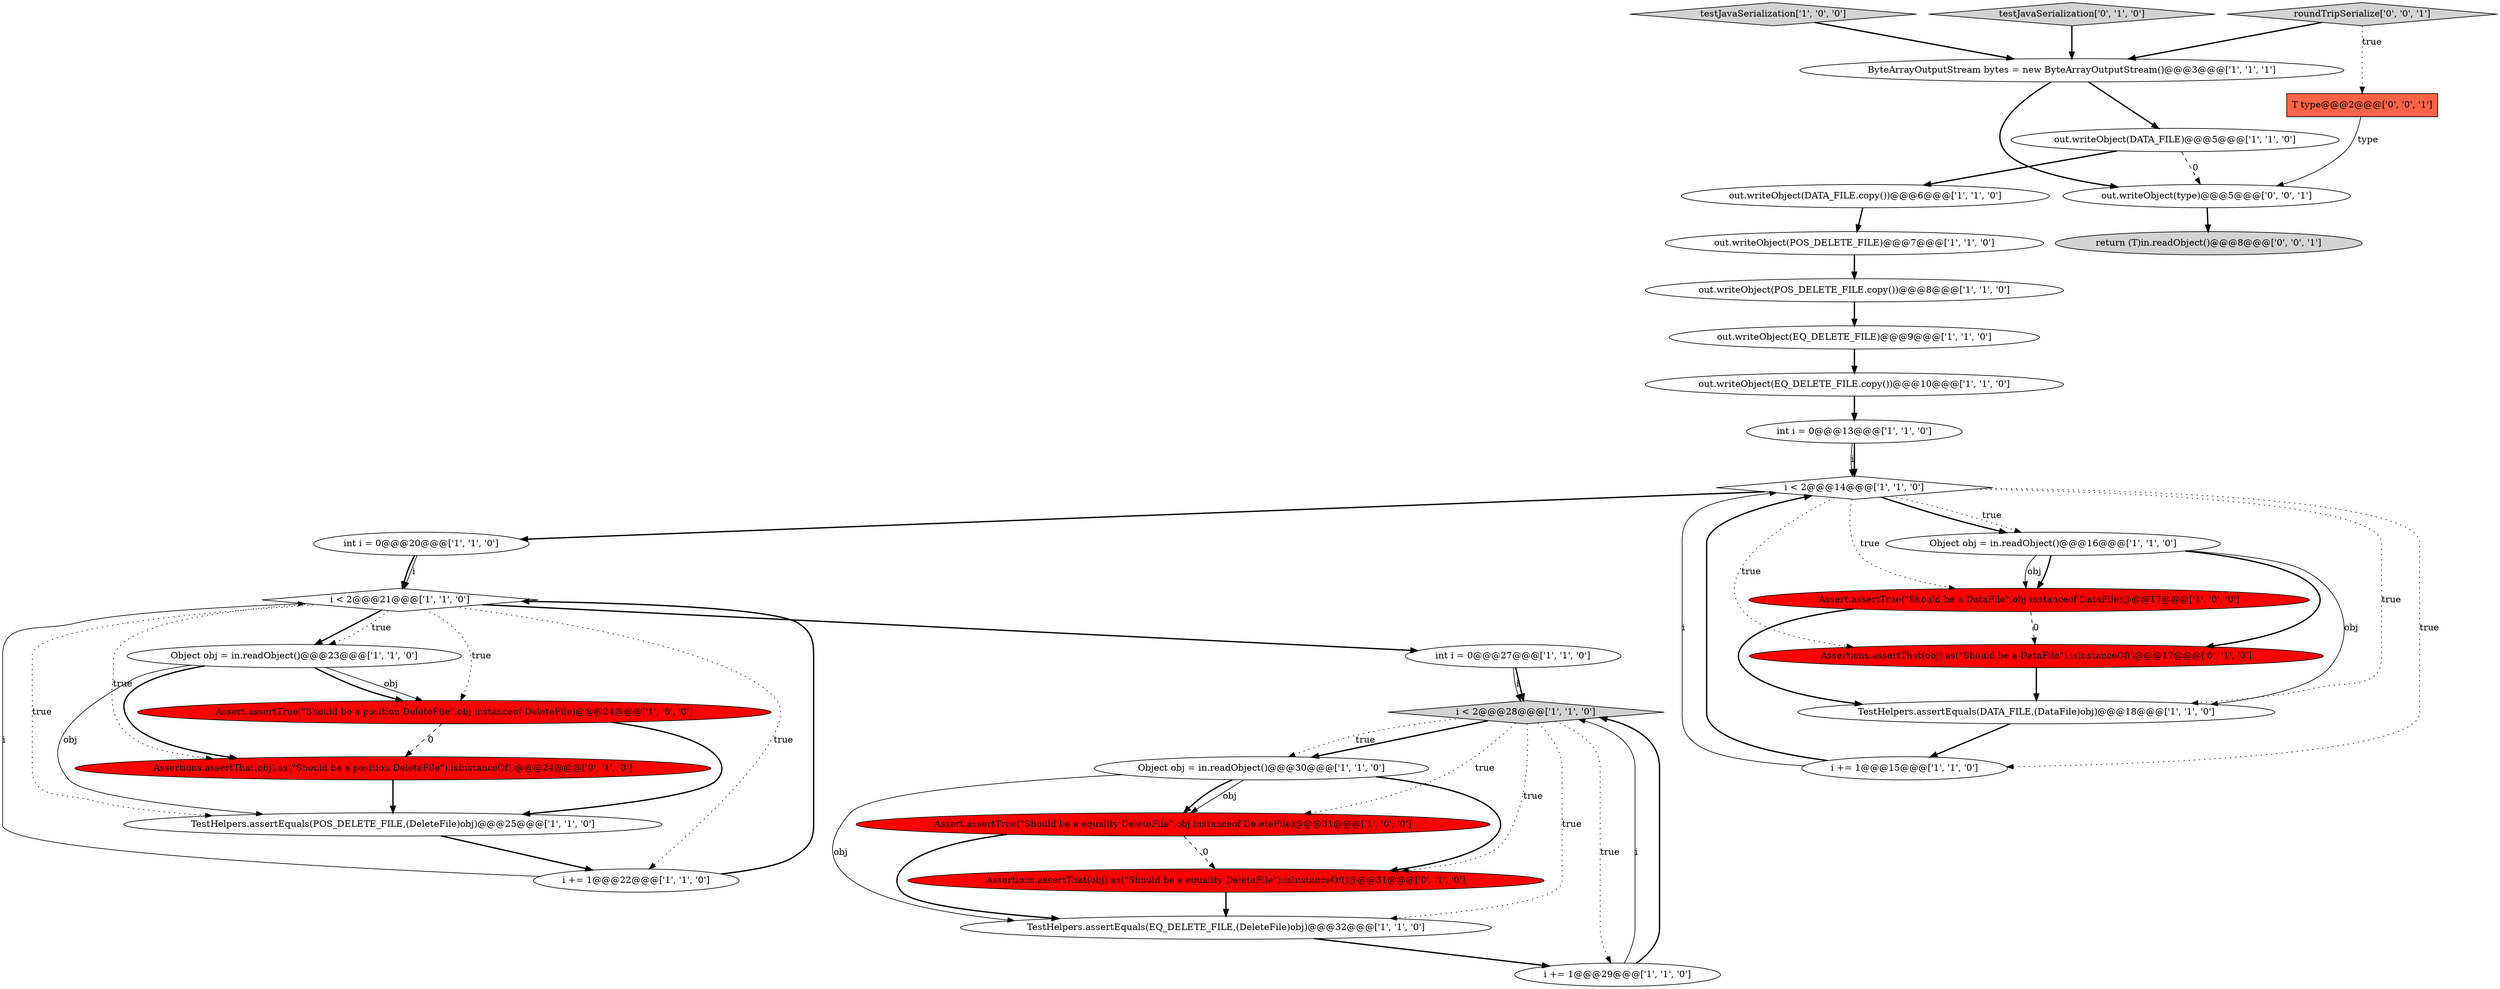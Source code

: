 digraph {
25 [style = filled, label = "out.writeObject(POS_DELETE_FILE.copy())@@@8@@@['1', '1', '0']", fillcolor = white, shape = ellipse image = "AAA0AAABBB1BBB"];
5 [style = filled, label = "int i = 0@@@20@@@['1', '1', '0']", fillcolor = white, shape = ellipse image = "AAA0AAABBB1BBB"];
30 [style = filled, label = "return (T)in.readObject()@@@8@@@['0', '0', '1']", fillcolor = lightgray, shape = ellipse image = "AAA0AAABBB3BBB"];
22 [style = filled, label = "Assert.assertTrue(\"Should be a equality DeleteFile\",obj instanceof DeleteFile)@@@31@@@['1', '0', '0']", fillcolor = red, shape = ellipse image = "AAA1AAABBB1BBB"];
0 [style = filled, label = "out.writeObject(POS_DELETE_FILE)@@@7@@@['1', '1', '0']", fillcolor = white, shape = ellipse image = "AAA0AAABBB1BBB"];
26 [style = filled, label = "Assertions.assertThat(obj).as(\"Should be a equality DeleteFile\").isInstanceOf()@@@31@@@['0', '1', '0']", fillcolor = red, shape = ellipse image = "AAA1AAABBB2BBB"];
12 [style = filled, label = "out.writeObject(EQ_DELETE_FILE.copy())@@@10@@@['1', '1', '0']", fillcolor = white, shape = ellipse image = "AAA0AAABBB1BBB"];
3 [style = filled, label = "Object obj = in.readObject()@@@16@@@['1', '1', '0']", fillcolor = white, shape = ellipse image = "AAA0AAABBB1BBB"];
7 [style = filled, label = "out.writeObject(DATA_FILE.copy())@@@6@@@['1', '1', '0']", fillcolor = white, shape = ellipse image = "AAA0AAABBB1BBB"];
20 [style = filled, label = "TestHelpers.assertEquals(DATA_FILE,(DataFile)obj)@@@18@@@['1', '1', '0']", fillcolor = white, shape = ellipse image = "AAA0AAABBB1BBB"];
10 [style = filled, label = "out.writeObject(EQ_DELETE_FILE)@@@9@@@['1', '1', '0']", fillcolor = white, shape = ellipse image = "AAA0AAABBB1BBB"];
11 [style = filled, label = "int i = 0@@@13@@@['1', '1', '0']", fillcolor = white, shape = ellipse image = "AAA0AAABBB1BBB"];
32 [style = filled, label = "roundTripSerialize['0', '0', '1']", fillcolor = lightgray, shape = diamond image = "AAA0AAABBB3BBB"];
2 [style = filled, label = "i += 1@@@29@@@['1', '1', '0']", fillcolor = white, shape = ellipse image = "AAA0AAABBB1BBB"];
8 [style = filled, label = "i < 2@@@21@@@['1', '1', '0']", fillcolor = white, shape = diamond image = "AAA0AAABBB1BBB"];
9 [style = filled, label = "Object obj = in.readObject()@@@23@@@['1', '1', '0']", fillcolor = white, shape = ellipse image = "AAA0AAABBB1BBB"];
14 [style = filled, label = "out.writeObject(DATA_FILE)@@@5@@@['1', '1', '0']", fillcolor = white, shape = ellipse image = "AAA0AAABBB1BBB"];
27 [style = filled, label = "Assertions.assertThat(obj).as(\"Should be a DataFile\").isInstanceOf()@@@17@@@['0', '1', '0']", fillcolor = red, shape = ellipse image = "AAA1AAABBB2BBB"];
19 [style = filled, label = "i += 1@@@22@@@['1', '1', '0']", fillcolor = white, shape = ellipse image = "AAA0AAABBB1BBB"];
29 [style = filled, label = "testJavaSerialization['0', '1', '0']", fillcolor = lightgray, shape = diamond image = "AAA0AAABBB2BBB"];
17 [style = filled, label = "TestHelpers.assertEquals(EQ_DELETE_FILE,(DeleteFile)obj)@@@32@@@['1', '1', '0']", fillcolor = white, shape = ellipse image = "AAA0AAABBB1BBB"];
1 [style = filled, label = "Object obj = in.readObject()@@@30@@@['1', '1', '0']", fillcolor = white, shape = ellipse image = "AAA0AAABBB1BBB"];
15 [style = filled, label = "TestHelpers.assertEquals(POS_DELETE_FILE,(DeleteFile)obj)@@@25@@@['1', '1', '0']", fillcolor = white, shape = ellipse image = "AAA0AAABBB1BBB"];
13 [style = filled, label = "i < 2@@@28@@@['1', '1', '0']", fillcolor = lightgray, shape = diamond image = "AAA0AAABBB1BBB"];
28 [style = filled, label = "Assertions.assertThat(obj).as(\"Should be a position DeleteFile\").isInstanceOf()@@@24@@@['0', '1', '0']", fillcolor = red, shape = ellipse image = "AAA1AAABBB2BBB"];
4 [style = filled, label = "i < 2@@@14@@@['1', '1', '0']", fillcolor = white, shape = diamond image = "AAA0AAABBB1BBB"];
31 [style = filled, label = "out.writeObject(type)@@@5@@@['0', '0', '1']", fillcolor = white, shape = ellipse image = "AAA0AAABBB3BBB"];
6 [style = filled, label = "int i = 0@@@27@@@['1', '1', '0']", fillcolor = white, shape = ellipse image = "AAA0AAABBB1BBB"];
23 [style = filled, label = "testJavaSerialization['1', '0', '0']", fillcolor = lightgray, shape = diamond image = "AAA0AAABBB1BBB"];
21 [style = filled, label = "Assert.assertTrue(\"Should be a position DeleteFile\",obj instanceof DeleteFile)@@@24@@@['1', '0', '0']", fillcolor = red, shape = ellipse image = "AAA1AAABBB1BBB"];
33 [style = filled, label = "T type@@@2@@@['0', '0', '1']", fillcolor = tomato, shape = box image = "AAA0AAABBB3BBB"];
24 [style = filled, label = "Assert.assertTrue(\"Should be a DataFile\",obj instanceof DataFile)@@@17@@@['1', '0', '0']", fillcolor = red, shape = ellipse image = "AAA1AAABBB1BBB"];
18 [style = filled, label = "ByteArrayOutputStream bytes = new ByteArrayOutputStream()@@@3@@@['1', '1', '1']", fillcolor = white, shape = ellipse image = "AAA0AAABBB1BBB"];
16 [style = filled, label = "i += 1@@@15@@@['1', '1', '0']", fillcolor = white, shape = ellipse image = "AAA0AAABBB1BBB"];
1->22 [style = solid, label="obj"];
18->31 [style = bold, label=""];
4->3 [style = bold, label=""];
5->8 [style = bold, label=""];
13->17 [style = dotted, label="true"];
9->21 [style = solid, label="obj"];
8->28 [style = dotted, label="true"];
24->27 [style = dashed, label="0"];
14->31 [style = dashed, label="0"];
28->15 [style = bold, label=""];
3->20 [style = solid, label="obj"];
11->4 [style = solid, label="i"];
26->17 [style = bold, label=""];
3->24 [style = bold, label=""];
8->21 [style = dotted, label="true"];
21->28 [style = dashed, label="0"];
13->26 [style = dotted, label="true"];
21->15 [style = bold, label=""];
11->4 [style = bold, label=""];
12->11 [style = bold, label=""];
4->20 [style = dotted, label="true"];
8->15 [style = dotted, label="true"];
7->0 [style = bold, label=""];
8->6 [style = bold, label=""];
2->13 [style = solid, label="i"];
1->17 [style = solid, label="obj"];
15->19 [style = bold, label=""];
1->26 [style = bold, label=""];
6->13 [style = solid, label="i"];
3->24 [style = solid, label="obj"];
19->8 [style = bold, label=""];
13->1 [style = bold, label=""];
32->33 [style = dotted, label="true"];
29->18 [style = bold, label=""];
14->7 [style = bold, label=""];
2->13 [style = bold, label=""];
1->22 [style = bold, label=""];
24->20 [style = bold, label=""];
3->27 [style = bold, label=""];
9->28 [style = bold, label=""];
13->2 [style = dotted, label="true"];
13->1 [style = dotted, label="true"];
9->15 [style = solid, label="obj"];
33->31 [style = solid, label="type"];
4->3 [style = dotted, label="true"];
20->16 [style = bold, label=""];
13->22 [style = dotted, label="true"];
17->2 [style = bold, label=""];
0->25 [style = bold, label=""];
10->12 [style = bold, label=""];
6->13 [style = bold, label=""];
31->30 [style = bold, label=""];
9->21 [style = bold, label=""];
8->9 [style = bold, label=""];
4->27 [style = dotted, label="true"];
22->17 [style = bold, label=""];
19->8 [style = solid, label="i"];
25->10 [style = bold, label=""];
4->16 [style = dotted, label="true"];
4->24 [style = dotted, label="true"];
8->9 [style = dotted, label="true"];
32->18 [style = bold, label=""];
16->4 [style = solid, label="i"];
16->4 [style = bold, label=""];
4->5 [style = bold, label=""];
18->14 [style = bold, label=""];
23->18 [style = bold, label=""];
27->20 [style = bold, label=""];
8->19 [style = dotted, label="true"];
22->26 [style = dashed, label="0"];
5->8 [style = solid, label="i"];
}
